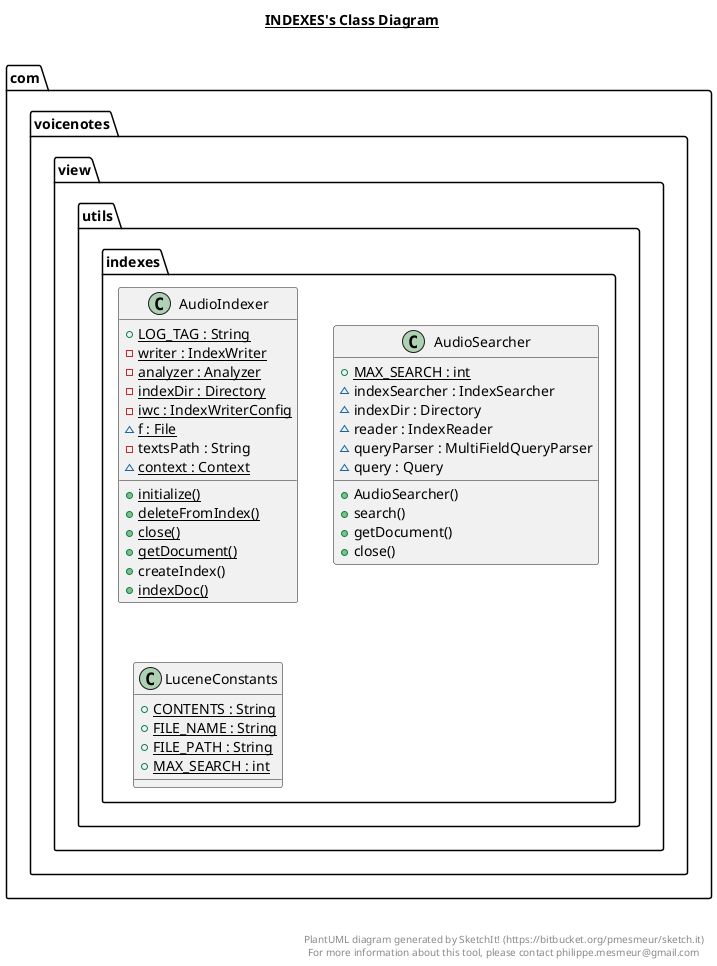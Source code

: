 @startuml

title __INDEXES's Class Diagram__\n

  package com.voicenotes {
    package com.voicenotes.view.utils {
      package com.voicenotes.view.utils.indexes {
        class AudioIndexer {
            {static} + LOG_TAG : String
            {static} - writer : IndexWriter
            {static} - analyzer : Analyzer
            {static} - indexDir : Directory
            {static} - iwc : IndexWriterConfig
            {static} ~ f : File
            - textsPath : String
            {static} ~ context : Context
            {static} + initialize()
            {static} + deleteFromIndex()
            {static} + close()
            {static} + getDocument()
            + createIndex()
            {static} + indexDoc()
        }
      }
    }
  }
  

  package com.voicenotes {
    package com.voicenotes.view.utils {
      package com.voicenotes.view.utils.indexes {
        class AudioSearcher {
            {static} + MAX_SEARCH : int
            ~ indexSearcher : IndexSearcher
            ~ indexDir : Directory
            ~ reader : IndexReader
            ~ queryParser : MultiFieldQueryParser
            ~ query : Query
            + AudioSearcher()
            + search()
            + getDocument()
            + close()
        }
      }
    }
  }
  

  package com.voicenotes {
    package com.voicenotes.view.utils {
      package com.voicenotes.view.utils.indexes {
        class LuceneConstants {
            {static} + CONTENTS : String
            {static} + FILE_NAME : String
            {static} + FILE_PATH : String
            {static} + MAX_SEARCH : int
        }
      }
    }
  }
  



right footer


PlantUML diagram generated by SketchIt! (https://bitbucket.org/pmesmeur/sketch.it)
For more information about this tool, please contact philippe.mesmeur@gmail.com
endfooter

@enduml
